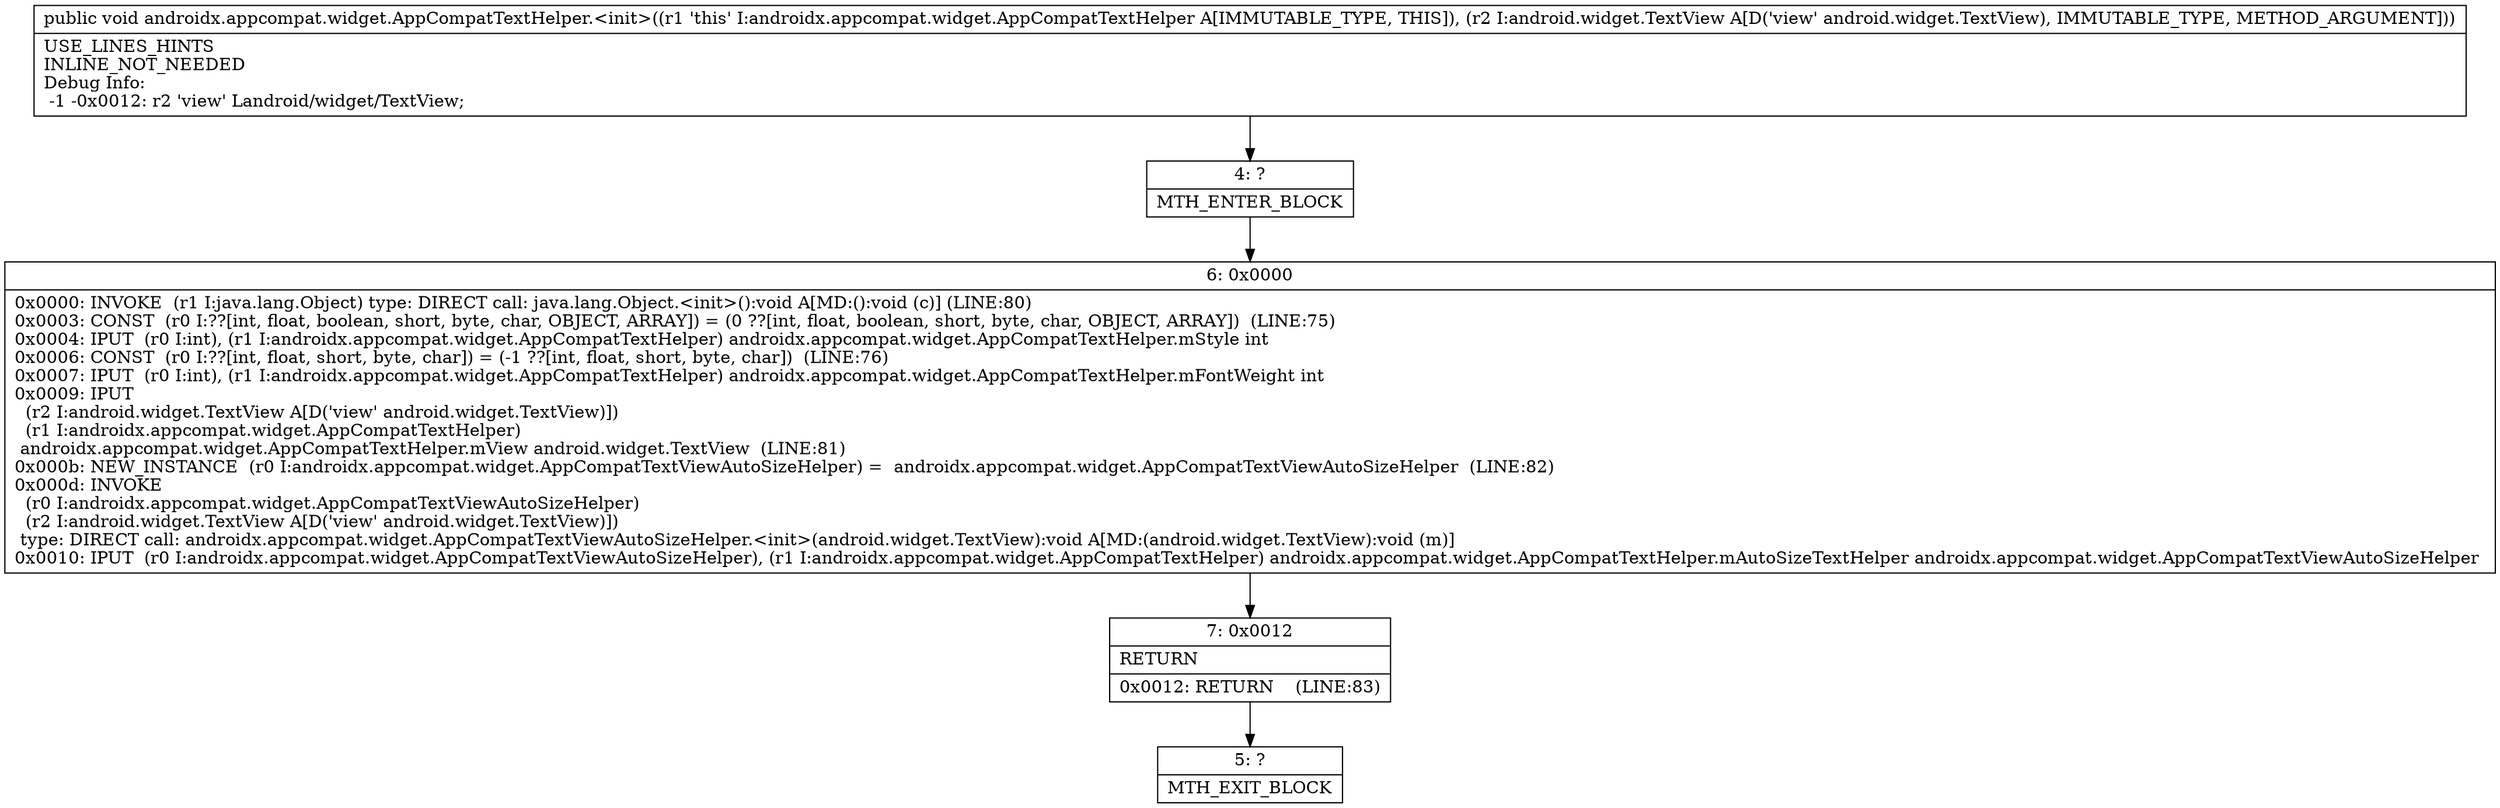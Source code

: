 digraph "CFG forandroidx.appcompat.widget.AppCompatTextHelper.\<init\>(Landroid\/widget\/TextView;)V" {
Node_4 [shape=record,label="{4\:\ ?|MTH_ENTER_BLOCK\l}"];
Node_6 [shape=record,label="{6\:\ 0x0000|0x0000: INVOKE  (r1 I:java.lang.Object) type: DIRECT call: java.lang.Object.\<init\>():void A[MD:():void (c)] (LINE:80)\l0x0003: CONST  (r0 I:??[int, float, boolean, short, byte, char, OBJECT, ARRAY]) = (0 ??[int, float, boolean, short, byte, char, OBJECT, ARRAY])  (LINE:75)\l0x0004: IPUT  (r0 I:int), (r1 I:androidx.appcompat.widget.AppCompatTextHelper) androidx.appcompat.widget.AppCompatTextHelper.mStyle int \l0x0006: CONST  (r0 I:??[int, float, short, byte, char]) = (\-1 ??[int, float, short, byte, char])  (LINE:76)\l0x0007: IPUT  (r0 I:int), (r1 I:androidx.appcompat.widget.AppCompatTextHelper) androidx.appcompat.widget.AppCompatTextHelper.mFontWeight int \l0x0009: IPUT  \l  (r2 I:android.widget.TextView A[D('view' android.widget.TextView)])\l  (r1 I:androidx.appcompat.widget.AppCompatTextHelper)\l androidx.appcompat.widget.AppCompatTextHelper.mView android.widget.TextView  (LINE:81)\l0x000b: NEW_INSTANCE  (r0 I:androidx.appcompat.widget.AppCompatTextViewAutoSizeHelper) =  androidx.appcompat.widget.AppCompatTextViewAutoSizeHelper  (LINE:82)\l0x000d: INVOKE  \l  (r0 I:androidx.appcompat.widget.AppCompatTextViewAutoSizeHelper)\l  (r2 I:android.widget.TextView A[D('view' android.widget.TextView)])\l type: DIRECT call: androidx.appcompat.widget.AppCompatTextViewAutoSizeHelper.\<init\>(android.widget.TextView):void A[MD:(android.widget.TextView):void (m)]\l0x0010: IPUT  (r0 I:androidx.appcompat.widget.AppCompatTextViewAutoSizeHelper), (r1 I:androidx.appcompat.widget.AppCompatTextHelper) androidx.appcompat.widget.AppCompatTextHelper.mAutoSizeTextHelper androidx.appcompat.widget.AppCompatTextViewAutoSizeHelper \l}"];
Node_7 [shape=record,label="{7\:\ 0x0012|RETURN\l|0x0012: RETURN    (LINE:83)\l}"];
Node_5 [shape=record,label="{5\:\ ?|MTH_EXIT_BLOCK\l}"];
MethodNode[shape=record,label="{public void androidx.appcompat.widget.AppCompatTextHelper.\<init\>((r1 'this' I:androidx.appcompat.widget.AppCompatTextHelper A[IMMUTABLE_TYPE, THIS]), (r2 I:android.widget.TextView A[D('view' android.widget.TextView), IMMUTABLE_TYPE, METHOD_ARGUMENT]))  | USE_LINES_HINTS\lINLINE_NOT_NEEDED\lDebug Info:\l  \-1 \-0x0012: r2 'view' Landroid\/widget\/TextView;\l}"];
MethodNode -> Node_4;Node_4 -> Node_6;
Node_6 -> Node_7;
Node_7 -> Node_5;
}

